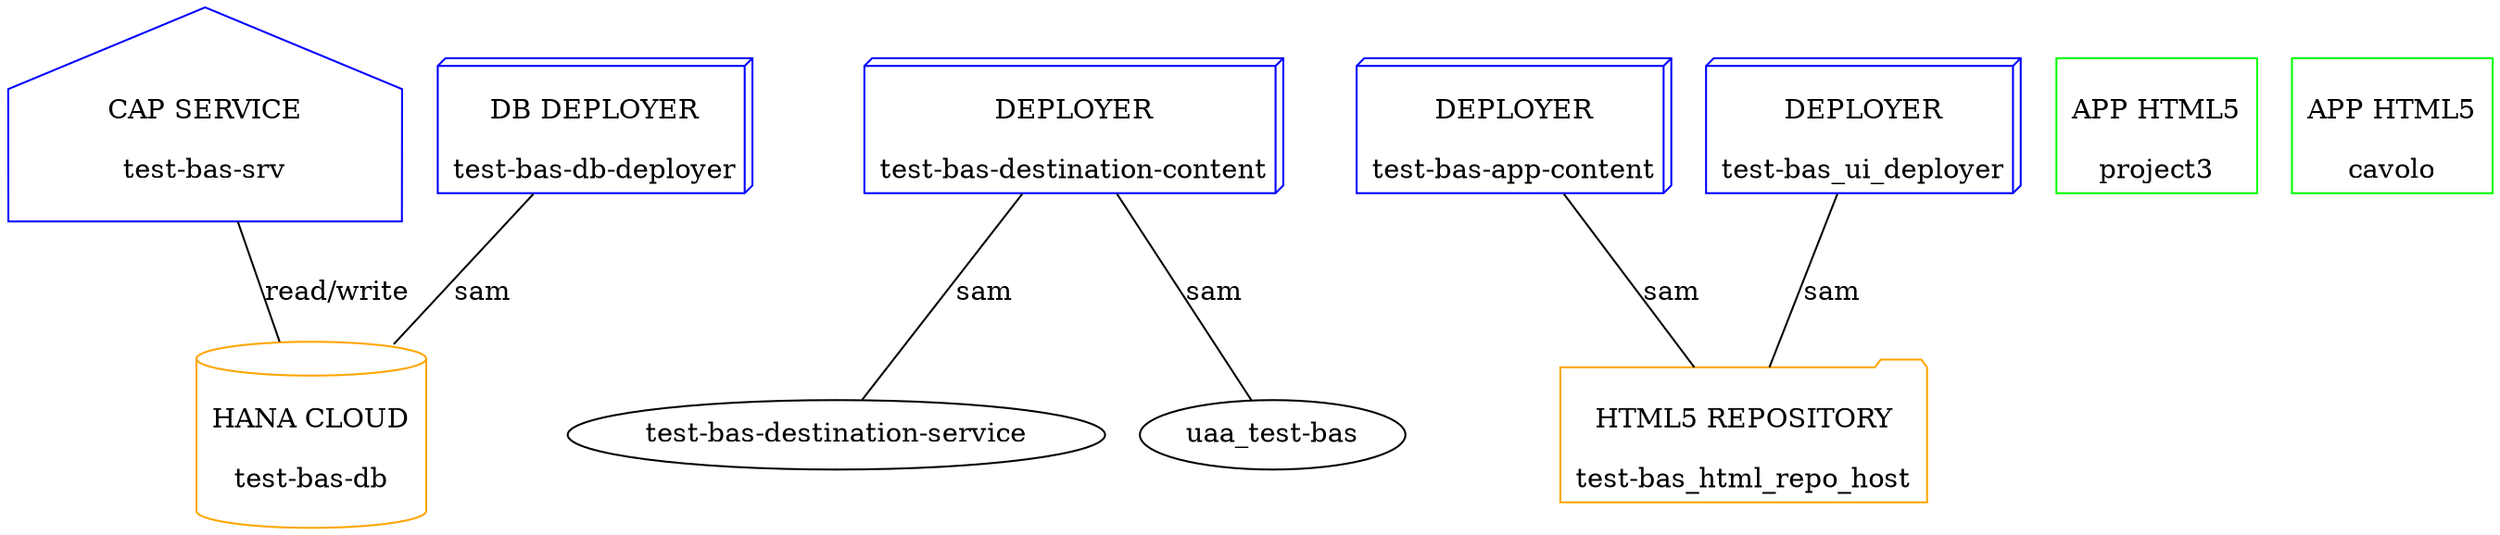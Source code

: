graph MTA {
  "test-bas-srv" [ label = "\nCAP SERVICE\n\ntest-bas-srv", shape =house, color = "blue" ];
  "test-bas-db" [ label = "\nHANA CLOUD\n\ntest-bas-db", shape =cylinder, color = "orange" ];
  "test-bas-db-deployer" [ label = "\nDB DEPLOYER\n\ntest-bas-db-deployer", shape =box3d, color = "blue" ];
  "test-bas-destination-content" [ label = "\nDEPLOYER\n\ntest-bas-destination-content", shape =box3d, color = "blue" ];
  "test-bas-destination-service";
  "uaa_test-bas";
  "test-bas-app-content" [ label = "\nDEPLOYER\n\ntest-bas-app-content", shape =box3d, color = "blue" ];
  "test-bas_html_repo_host" [ label = "\nHTML5 REPOSITORY\n\ntest-bas_html_repo_host", shape =folder, color = "orange" ];
  "project3" [ label = "\nAPP HTML5\n\nproject3", shape =rect, color = "green" ];
  "test-bas_ui_deployer" [ label = "\nDEPLOYER\n\ntest-bas_ui_deployer", shape =box3d, color = "blue" ];
  "cavolo" [ label = "\nAPP HTML5\n\ncavolo", shape =rect, color = "green" ];
  "test-bas-srv" -- "test-bas-db" [ label = "read/write" ];
  "test-bas-db-deployer" -- "test-bas-db" [ label = "sam" ];
  "test-bas-destination-content" -- "test-bas-destination-service" [ label = "sam" ];
  "test-bas-destination-content" -- "uaa_test-bas" [ label = "sam" ];
  "test-bas-app-content" -- "test-bas_html_repo_host" [ label = "sam" ];
  "test-bas_ui_deployer" -- "test-bas_html_repo_host" [ label = "sam" ];
}
